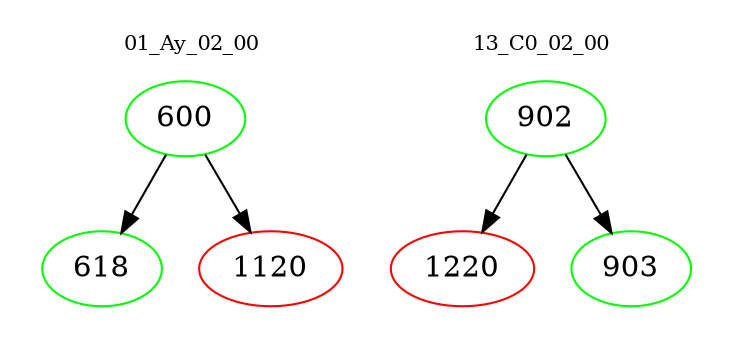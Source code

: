 digraph{
subgraph cluster_0 {
color = white
label = "01_Ay_02_00";
fontsize=10;
T0_600 [label="600", color="green"]
T0_600 -> T0_618 [color="black"]
T0_618 [label="618", color="green"]
T0_600 -> T0_1120 [color="black"]
T0_1120 [label="1120", color="red"]
}
subgraph cluster_1 {
color = white
label = "13_C0_02_00";
fontsize=10;
T1_902 [label="902", color="green"]
T1_902 -> T1_1220 [color="black"]
T1_1220 [label="1220", color="red"]
T1_902 -> T1_903 [color="black"]
T1_903 [label="903", color="green"]
}
}
